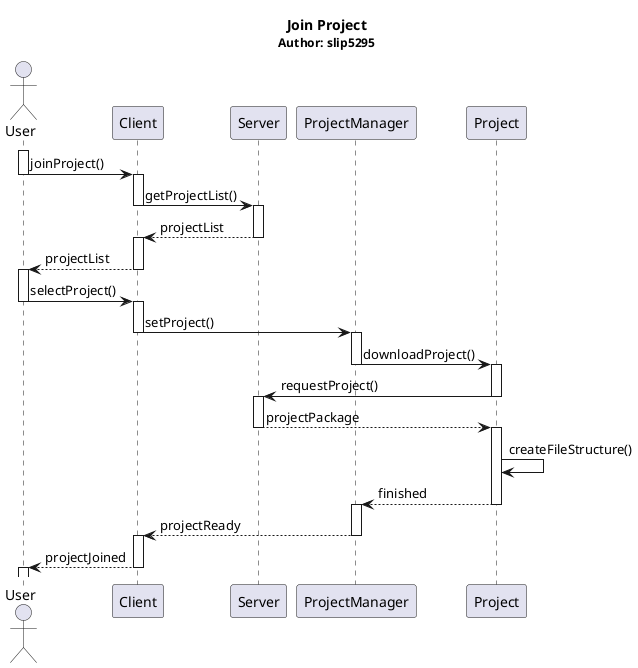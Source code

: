 @startuml

title <b>Join Project</b>\n<size:12>Author: slip5295</size>

Actor User
Activate User


User -> Client : joinProject()
Deactivate User
Activate Client
Client -> Server : getProjectList()
Deactivate Client
Activate Server
Server --> Client : projectList
Deactivate Server
Activate Client
Client --> User : projectList
Deactivate Client
Activate User

User -> Client : selectProject()
Deactivate User
Activate Client
Client -> ProjectManager : setProject()
Deactivate Client
Activate ProjectManager
ProjectManager -> Project : downloadProject()
Deactivate ProjectManager
Activate Project
Project -> Server : requestProject()
Deactivate Project
Activate Server
Server --> Project : projectPackage
Deactivate Server
Activate Project
Project -> Project : createFileStructure()
Project --> ProjectManager : finished
Deactivate Project
Activate ProjectManager
ProjectManager --> Client : projectReady
Deactivate ProjectManager
Activate Client
Client --> User : projectJoined
Deactivate Client
Activate User







@enduml